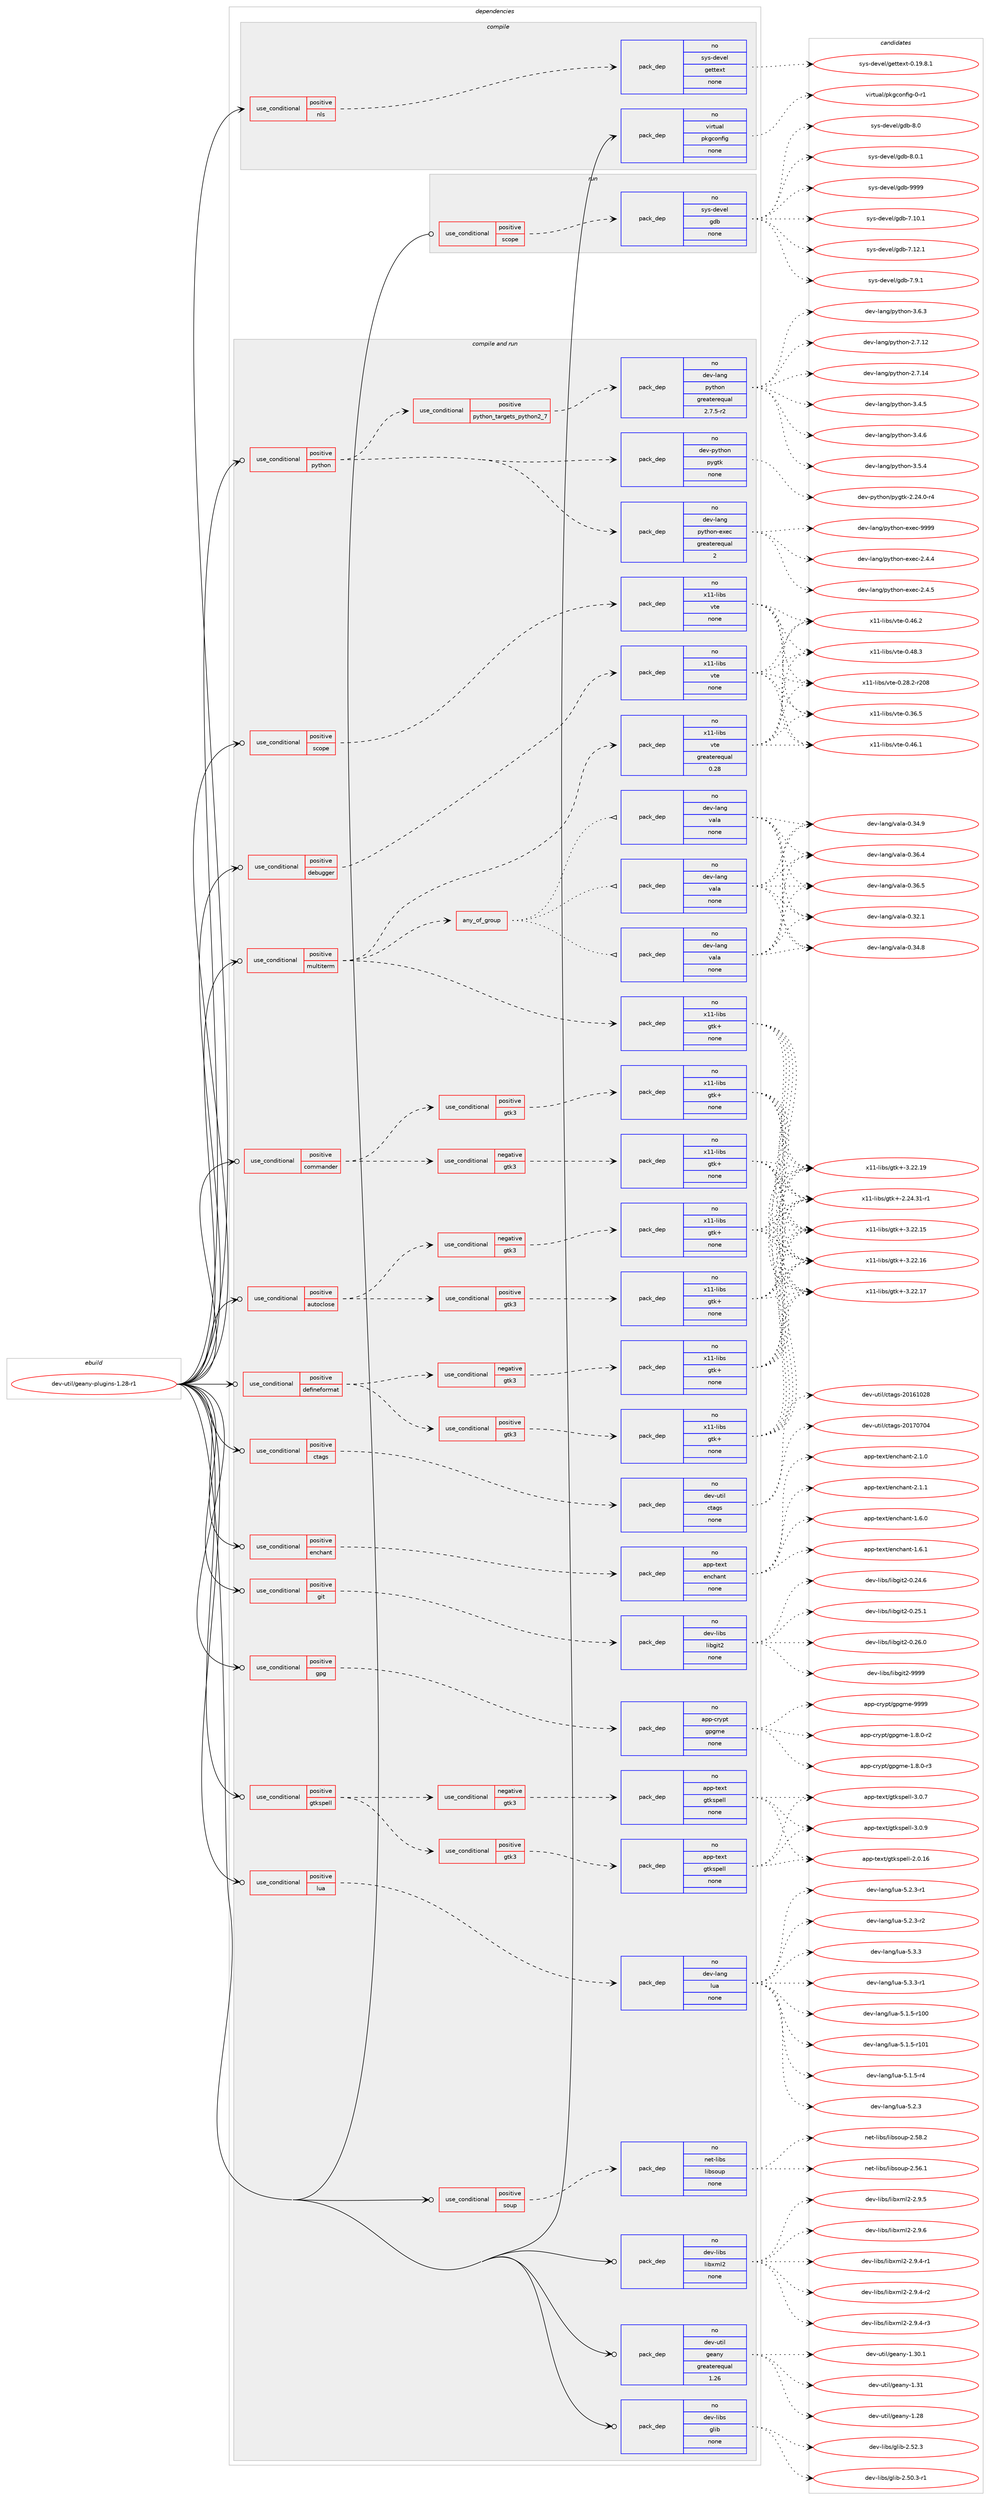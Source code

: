 digraph prolog {

# *************
# Graph options
# *************

newrank=true;
concentrate=true;
compound=true;
graph [rankdir=LR,fontname=Helvetica,fontsize=10,ranksep=1.5];#, ranksep=2.5, nodesep=0.2];
edge  [arrowhead=vee];
node  [fontname=Helvetica,fontsize=10];

# **********
# The ebuild
# **********

subgraph cluster_leftcol {
color=gray;
rank=same;
label=<<i>ebuild</i>>;
id [label="dev-util/geany-plugins-1.28-r1", color=red, width=4, href="../dev-util/geany-plugins-1.28-r1.svg"];
}

# ****************
# The dependencies
# ****************

subgraph cluster_midcol {
color=gray;
label=<<i>dependencies</i>>;
subgraph cluster_compile {
fillcolor="#eeeeee";
style=filled;
label=<<i>compile</i>>;
subgraph cond78151 {
dependency285585 [label=<<TABLE BORDER="0" CELLBORDER="1" CELLSPACING="0" CELLPADDING="4"><TR><TD ROWSPAN="3" CELLPADDING="10">use_conditional</TD></TR><TR><TD>positive</TD></TR><TR><TD>nls</TD></TR></TABLE>>, shape=none, color=red];
subgraph pack203204 {
dependency285586 [label=<<TABLE BORDER="0" CELLBORDER="1" CELLSPACING="0" CELLPADDING="4" WIDTH="220"><TR><TD ROWSPAN="6" CELLPADDING="30">pack_dep</TD></TR><TR><TD WIDTH="110">no</TD></TR><TR><TD>sys-devel</TD></TR><TR><TD>gettext</TD></TR><TR><TD>none</TD></TR><TR><TD></TD></TR></TABLE>>, shape=none, color=blue];
}
dependency285585:e -> dependency285586:w [weight=20,style="dashed",arrowhead="vee"];
}
id:e -> dependency285585:w [weight=20,style="solid",arrowhead="vee"];
subgraph pack203205 {
dependency285587 [label=<<TABLE BORDER="0" CELLBORDER="1" CELLSPACING="0" CELLPADDING="4" WIDTH="220"><TR><TD ROWSPAN="6" CELLPADDING="30">pack_dep</TD></TR><TR><TD WIDTH="110">no</TD></TR><TR><TD>virtual</TD></TR><TR><TD>pkgconfig</TD></TR><TR><TD>none</TD></TR><TR><TD></TD></TR></TABLE>>, shape=none, color=blue];
}
id:e -> dependency285587:w [weight=20,style="solid",arrowhead="vee"];
}
subgraph cluster_compileandrun {
fillcolor="#eeeeee";
style=filled;
label=<<i>compile and run</i>>;
subgraph cond78152 {
dependency285588 [label=<<TABLE BORDER="0" CELLBORDER="1" CELLSPACING="0" CELLPADDING="4"><TR><TD ROWSPAN="3" CELLPADDING="10">use_conditional</TD></TR><TR><TD>positive</TD></TR><TR><TD>autoclose</TD></TR></TABLE>>, shape=none, color=red];
subgraph cond78153 {
dependency285589 [label=<<TABLE BORDER="0" CELLBORDER="1" CELLSPACING="0" CELLPADDING="4"><TR><TD ROWSPAN="3" CELLPADDING="10">use_conditional</TD></TR><TR><TD>positive</TD></TR><TR><TD>gtk3</TD></TR></TABLE>>, shape=none, color=red];
subgraph pack203206 {
dependency285590 [label=<<TABLE BORDER="0" CELLBORDER="1" CELLSPACING="0" CELLPADDING="4" WIDTH="220"><TR><TD ROWSPAN="6" CELLPADDING="30">pack_dep</TD></TR><TR><TD WIDTH="110">no</TD></TR><TR><TD>x11-libs</TD></TR><TR><TD>gtk+</TD></TR><TR><TD>none</TD></TR><TR><TD></TD></TR></TABLE>>, shape=none, color=blue];
}
dependency285589:e -> dependency285590:w [weight=20,style="dashed",arrowhead="vee"];
}
dependency285588:e -> dependency285589:w [weight=20,style="dashed",arrowhead="vee"];
subgraph cond78154 {
dependency285591 [label=<<TABLE BORDER="0" CELLBORDER="1" CELLSPACING="0" CELLPADDING="4"><TR><TD ROWSPAN="3" CELLPADDING="10">use_conditional</TD></TR><TR><TD>negative</TD></TR><TR><TD>gtk3</TD></TR></TABLE>>, shape=none, color=red];
subgraph pack203207 {
dependency285592 [label=<<TABLE BORDER="0" CELLBORDER="1" CELLSPACING="0" CELLPADDING="4" WIDTH="220"><TR><TD ROWSPAN="6" CELLPADDING="30">pack_dep</TD></TR><TR><TD WIDTH="110">no</TD></TR><TR><TD>x11-libs</TD></TR><TR><TD>gtk+</TD></TR><TR><TD>none</TD></TR><TR><TD></TD></TR></TABLE>>, shape=none, color=blue];
}
dependency285591:e -> dependency285592:w [weight=20,style="dashed",arrowhead="vee"];
}
dependency285588:e -> dependency285591:w [weight=20,style="dashed",arrowhead="vee"];
}
id:e -> dependency285588:w [weight=20,style="solid",arrowhead="odotvee"];
subgraph cond78155 {
dependency285593 [label=<<TABLE BORDER="0" CELLBORDER="1" CELLSPACING="0" CELLPADDING="4"><TR><TD ROWSPAN="3" CELLPADDING="10">use_conditional</TD></TR><TR><TD>positive</TD></TR><TR><TD>commander</TD></TR></TABLE>>, shape=none, color=red];
subgraph cond78156 {
dependency285594 [label=<<TABLE BORDER="0" CELLBORDER="1" CELLSPACING="0" CELLPADDING="4"><TR><TD ROWSPAN="3" CELLPADDING="10">use_conditional</TD></TR><TR><TD>positive</TD></TR><TR><TD>gtk3</TD></TR></TABLE>>, shape=none, color=red];
subgraph pack203208 {
dependency285595 [label=<<TABLE BORDER="0" CELLBORDER="1" CELLSPACING="0" CELLPADDING="4" WIDTH="220"><TR><TD ROWSPAN="6" CELLPADDING="30">pack_dep</TD></TR><TR><TD WIDTH="110">no</TD></TR><TR><TD>x11-libs</TD></TR><TR><TD>gtk+</TD></TR><TR><TD>none</TD></TR><TR><TD></TD></TR></TABLE>>, shape=none, color=blue];
}
dependency285594:e -> dependency285595:w [weight=20,style="dashed",arrowhead="vee"];
}
dependency285593:e -> dependency285594:w [weight=20,style="dashed",arrowhead="vee"];
subgraph cond78157 {
dependency285596 [label=<<TABLE BORDER="0" CELLBORDER="1" CELLSPACING="0" CELLPADDING="4"><TR><TD ROWSPAN="3" CELLPADDING="10">use_conditional</TD></TR><TR><TD>negative</TD></TR><TR><TD>gtk3</TD></TR></TABLE>>, shape=none, color=red];
subgraph pack203209 {
dependency285597 [label=<<TABLE BORDER="0" CELLBORDER="1" CELLSPACING="0" CELLPADDING="4" WIDTH="220"><TR><TD ROWSPAN="6" CELLPADDING="30">pack_dep</TD></TR><TR><TD WIDTH="110">no</TD></TR><TR><TD>x11-libs</TD></TR><TR><TD>gtk+</TD></TR><TR><TD>none</TD></TR><TR><TD></TD></TR></TABLE>>, shape=none, color=blue];
}
dependency285596:e -> dependency285597:w [weight=20,style="dashed",arrowhead="vee"];
}
dependency285593:e -> dependency285596:w [weight=20,style="dashed",arrowhead="vee"];
}
id:e -> dependency285593:w [weight=20,style="solid",arrowhead="odotvee"];
subgraph cond78158 {
dependency285598 [label=<<TABLE BORDER="0" CELLBORDER="1" CELLSPACING="0" CELLPADDING="4"><TR><TD ROWSPAN="3" CELLPADDING="10">use_conditional</TD></TR><TR><TD>positive</TD></TR><TR><TD>ctags</TD></TR></TABLE>>, shape=none, color=red];
subgraph pack203210 {
dependency285599 [label=<<TABLE BORDER="0" CELLBORDER="1" CELLSPACING="0" CELLPADDING="4" WIDTH="220"><TR><TD ROWSPAN="6" CELLPADDING="30">pack_dep</TD></TR><TR><TD WIDTH="110">no</TD></TR><TR><TD>dev-util</TD></TR><TR><TD>ctags</TD></TR><TR><TD>none</TD></TR><TR><TD></TD></TR></TABLE>>, shape=none, color=blue];
}
dependency285598:e -> dependency285599:w [weight=20,style="dashed",arrowhead="vee"];
}
id:e -> dependency285598:w [weight=20,style="solid",arrowhead="odotvee"];
subgraph cond78159 {
dependency285600 [label=<<TABLE BORDER="0" CELLBORDER="1" CELLSPACING="0" CELLPADDING="4"><TR><TD ROWSPAN="3" CELLPADDING="10">use_conditional</TD></TR><TR><TD>positive</TD></TR><TR><TD>debugger</TD></TR></TABLE>>, shape=none, color=red];
subgraph pack203211 {
dependency285601 [label=<<TABLE BORDER="0" CELLBORDER="1" CELLSPACING="0" CELLPADDING="4" WIDTH="220"><TR><TD ROWSPAN="6" CELLPADDING="30">pack_dep</TD></TR><TR><TD WIDTH="110">no</TD></TR><TR><TD>x11-libs</TD></TR><TR><TD>vte</TD></TR><TR><TD>none</TD></TR><TR><TD></TD></TR></TABLE>>, shape=none, color=blue];
}
dependency285600:e -> dependency285601:w [weight=20,style="dashed",arrowhead="vee"];
}
id:e -> dependency285600:w [weight=20,style="solid",arrowhead="odotvee"];
subgraph cond78160 {
dependency285602 [label=<<TABLE BORDER="0" CELLBORDER="1" CELLSPACING="0" CELLPADDING="4"><TR><TD ROWSPAN="3" CELLPADDING="10">use_conditional</TD></TR><TR><TD>positive</TD></TR><TR><TD>defineformat</TD></TR></TABLE>>, shape=none, color=red];
subgraph cond78161 {
dependency285603 [label=<<TABLE BORDER="0" CELLBORDER="1" CELLSPACING="0" CELLPADDING="4"><TR><TD ROWSPAN="3" CELLPADDING="10">use_conditional</TD></TR><TR><TD>positive</TD></TR><TR><TD>gtk3</TD></TR></TABLE>>, shape=none, color=red];
subgraph pack203212 {
dependency285604 [label=<<TABLE BORDER="0" CELLBORDER="1" CELLSPACING="0" CELLPADDING="4" WIDTH="220"><TR><TD ROWSPAN="6" CELLPADDING="30">pack_dep</TD></TR><TR><TD WIDTH="110">no</TD></TR><TR><TD>x11-libs</TD></TR><TR><TD>gtk+</TD></TR><TR><TD>none</TD></TR><TR><TD></TD></TR></TABLE>>, shape=none, color=blue];
}
dependency285603:e -> dependency285604:w [weight=20,style="dashed",arrowhead="vee"];
}
dependency285602:e -> dependency285603:w [weight=20,style="dashed",arrowhead="vee"];
subgraph cond78162 {
dependency285605 [label=<<TABLE BORDER="0" CELLBORDER="1" CELLSPACING="0" CELLPADDING="4"><TR><TD ROWSPAN="3" CELLPADDING="10">use_conditional</TD></TR><TR><TD>negative</TD></TR><TR><TD>gtk3</TD></TR></TABLE>>, shape=none, color=red];
subgraph pack203213 {
dependency285606 [label=<<TABLE BORDER="0" CELLBORDER="1" CELLSPACING="0" CELLPADDING="4" WIDTH="220"><TR><TD ROWSPAN="6" CELLPADDING="30">pack_dep</TD></TR><TR><TD WIDTH="110">no</TD></TR><TR><TD>x11-libs</TD></TR><TR><TD>gtk+</TD></TR><TR><TD>none</TD></TR><TR><TD></TD></TR></TABLE>>, shape=none, color=blue];
}
dependency285605:e -> dependency285606:w [weight=20,style="dashed",arrowhead="vee"];
}
dependency285602:e -> dependency285605:w [weight=20,style="dashed",arrowhead="vee"];
}
id:e -> dependency285602:w [weight=20,style="solid",arrowhead="odotvee"];
subgraph cond78163 {
dependency285607 [label=<<TABLE BORDER="0" CELLBORDER="1" CELLSPACING="0" CELLPADDING="4"><TR><TD ROWSPAN="3" CELLPADDING="10">use_conditional</TD></TR><TR><TD>positive</TD></TR><TR><TD>enchant</TD></TR></TABLE>>, shape=none, color=red];
subgraph pack203214 {
dependency285608 [label=<<TABLE BORDER="0" CELLBORDER="1" CELLSPACING="0" CELLPADDING="4" WIDTH="220"><TR><TD ROWSPAN="6" CELLPADDING="30">pack_dep</TD></TR><TR><TD WIDTH="110">no</TD></TR><TR><TD>app-text</TD></TR><TR><TD>enchant</TD></TR><TR><TD>none</TD></TR><TR><TD></TD></TR></TABLE>>, shape=none, color=blue];
}
dependency285607:e -> dependency285608:w [weight=20,style="dashed",arrowhead="vee"];
}
id:e -> dependency285607:w [weight=20,style="solid",arrowhead="odotvee"];
subgraph cond78164 {
dependency285609 [label=<<TABLE BORDER="0" CELLBORDER="1" CELLSPACING="0" CELLPADDING="4"><TR><TD ROWSPAN="3" CELLPADDING="10">use_conditional</TD></TR><TR><TD>positive</TD></TR><TR><TD>git</TD></TR></TABLE>>, shape=none, color=red];
subgraph pack203215 {
dependency285610 [label=<<TABLE BORDER="0" CELLBORDER="1" CELLSPACING="0" CELLPADDING="4" WIDTH="220"><TR><TD ROWSPAN="6" CELLPADDING="30">pack_dep</TD></TR><TR><TD WIDTH="110">no</TD></TR><TR><TD>dev-libs</TD></TR><TR><TD>libgit2</TD></TR><TR><TD>none</TD></TR><TR><TD></TD></TR></TABLE>>, shape=none, color=blue];
}
dependency285609:e -> dependency285610:w [weight=20,style="dashed",arrowhead="vee"];
}
id:e -> dependency285609:w [weight=20,style="solid",arrowhead="odotvee"];
subgraph cond78165 {
dependency285611 [label=<<TABLE BORDER="0" CELLBORDER="1" CELLSPACING="0" CELLPADDING="4"><TR><TD ROWSPAN="3" CELLPADDING="10">use_conditional</TD></TR><TR><TD>positive</TD></TR><TR><TD>gpg</TD></TR></TABLE>>, shape=none, color=red];
subgraph pack203216 {
dependency285612 [label=<<TABLE BORDER="0" CELLBORDER="1" CELLSPACING="0" CELLPADDING="4" WIDTH="220"><TR><TD ROWSPAN="6" CELLPADDING="30">pack_dep</TD></TR><TR><TD WIDTH="110">no</TD></TR><TR><TD>app-crypt</TD></TR><TR><TD>gpgme</TD></TR><TR><TD>none</TD></TR><TR><TD></TD></TR></TABLE>>, shape=none, color=blue];
}
dependency285611:e -> dependency285612:w [weight=20,style="dashed",arrowhead="vee"];
}
id:e -> dependency285611:w [weight=20,style="solid",arrowhead="odotvee"];
subgraph cond78166 {
dependency285613 [label=<<TABLE BORDER="0" CELLBORDER="1" CELLSPACING="0" CELLPADDING="4"><TR><TD ROWSPAN="3" CELLPADDING="10">use_conditional</TD></TR><TR><TD>positive</TD></TR><TR><TD>gtkspell</TD></TR></TABLE>>, shape=none, color=red];
subgraph cond78167 {
dependency285614 [label=<<TABLE BORDER="0" CELLBORDER="1" CELLSPACING="0" CELLPADDING="4"><TR><TD ROWSPAN="3" CELLPADDING="10">use_conditional</TD></TR><TR><TD>positive</TD></TR><TR><TD>gtk3</TD></TR></TABLE>>, shape=none, color=red];
subgraph pack203217 {
dependency285615 [label=<<TABLE BORDER="0" CELLBORDER="1" CELLSPACING="0" CELLPADDING="4" WIDTH="220"><TR><TD ROWSPAN="6" CELLPADDING="30">pack_dep</TD></TR><TR><TD WIDTH="110">no</TD></TR><TR><TD>app-text</TD></TR><TR><TD>gtkspell</TD></TR><TR><TD>none</TD></TR><TR><TD></TD></TR></TABLE>>, shape=none, color=blue];
}
dependency285614:e -> dependency285615:w [weight=20,style="dashed",arrowhead="vee"];
}
dependency285613:e -> dependency285614:w [weight=20,style="dashed",arrowhead="vee"];
subgraph cond78168 {
dependency285616 [label=<<TABLE BORDER="0" CELLBORDER="1" CELLSPACING="0" CELLPADDING="4"><TR><TD ROWSPAN="3" CELLPADDING="10">use_conditional</TD></TR><TR><TD>negative</TD></TR><TR><TD>gtk3</TD></TR></TABLE>>, shape=none, color=red];
subgraph pack203218 {
dependency285617 [label=<<TABLE BORDER="0" CELLBORDER="1" CELLSPACING="0" CELLPADDING="4" WIDTH="220"><TR><TD ROWSPAN="6" CELLPADDING="30">pack_dep</TD></TR><TR><TD WIDTH="110">no</TD></TR><TR><TD>app-text</TD></TR><TR><TD>gtkspell</TD></TR><TR><TD>none</TD></TR><TR><TD></TD></TR></TABLE>>, shape=none, color=blue];
}
dependency285616:e -> dependency285617:w [weight=20,style="dashed",arrowhead="vee"];
}
dependency285613:e -> dependency285616:w [weight=20,style="dashed",arrowhead="vee"];
}
id:e -> dependency285613:w [weight=20,style="solid",arrowhead="odotvee"];
subgraph cond78169 {
dependency285618 [label=<<TABLE BORDER="0" CELLBORDER="1" CELLSPACING="0" CELLPADDING="4"><TR><TD ROWSPAN="3" CELLPADDING="10">use_conditional</TD></TR><TR><TD>positive</TD></TR><TR><TD>lua</TD></TR></TABLE>>, shape=none, color=red];
subgraph pack203219 {
dependency285619 [label=<<TABLE BORDER="0" CELLBORDER="1" CELLSPACING="0" CELLPADDING="4" WIDTH="220"><TR><TD ROWSPAN="6" CELLPADDING="30">pack_dep</TD></TR><TR><TD WIDTH="110">no</TD></TR><TR><TD>dev-lang</TD></TR><TR><TD>lua</TD></TR><TR><TD>none</TD></TR><TR><TD></TD></TR></TABLE>>, shape=none, color=blue];
}
dependency285618:e -> dependency285619:w [weight=20,style="dashed",arrowhead="vee"];
}
id:e -> dependency285618:w [weight=20,style="solid",arrowhead="odotvee"];
subgraph cond78170 {
dependency285620 [label=<<TABLE BORDER="0" CELLBORDER="1" CELLSPACING="0" CELLPADDING="4"><TR><TD ROWSPAN="3" CELLPADDING="10">use_conditional</TD></TR><TR><TD>positive</TD></TR><TR><TD>multiterm</TD></TR></TABLE>>, shape=none, color=red];
subgraph any4178 {
dependency285621 [label=<<TABLE BORDER="0" CELLBORDER="1" CELLSPACING="0" CELLPADDING="4"><TR><TD CELLPADDING="10">any_of_group</TD></TR></TABLE>>, shape=none, color=red];subgraph pack203220 {
dependency285622 [label=<<TABLE BORDER="0" CELLBORDER="1" CELLSPACING="0" CELLPADDING="4" WIDTH="220"><TR><TD ROWSPAN="6" CELLPADDING="30">pack_dep</TD></TR><TR><TD WIDTH="110">no</TD></TR><TR><TD>dev-lang</TD></TR><TR><TD>vala</TD></TR><TR><TD>none</TD></TR><TR><TD></TD></TR></TABLE>>, shape=none, color=blue];
}
dependency285621:e -> dependency285622:w [weight=20,style="dotted",arrowhead="oinv"];
subgraph pack203221 {
dependency285623 [label=<<TABLE BORDER="0" CELLBORDER="1" CELLSPACING="0" CELLPADDING="4" WIDTH="220"><TR><TD ROWSPAN="6" CELLPADDING="30">pack_dep</TD></TR><TR><TD WIDTH="110">no</TD></TR><TR><TD>dev-lang</TD></TR><TR><TD>vala</TD></TR><TR><TD>none</TD></TR><TR><TD></TD></TR></TABLE>>, shape=none, color=blue];
}
dependency285621:e -> dependency285623:w [weight=20,style="dotted",arrowhead="oinv"];
subgraph pack203222 {
dependency285624 [label=<<TABLE BORDER="0" CELLBORDER="1" CELLSPACING="0" CELLPADDING="4" WIDTH="220"><TR><TD ROWSPAN="6" CELLPADDING="30">pack_dep</TD></TR><TR><TD WIDTH="110">no</TD></TR><TR><TD>dev-lang</TD></TR><TR><TD>vala</TD></TR><TR><TD>none</TD></TR><TR><TD></TD></TR></TABLE>>, shape=none, color=blue];
}
dependency285621:e -> dependency285624:w [weight=20,style="dotted",arrowhead="oinv"];
}
dependency285620:e -> dependency285621:w [weight=20,style="dashed",arrowhead="vee"];
subgraph pack203223 {
dependency285625 [label=<<TABLE BORDER="0" CELLBORDER="1" CELLSPACING="0" CELLPADDING="4" WIDTH="220"><TR><TD ROWSPAN="6" CELLPADDING="30">pack_dep</TD></TR><TR><TD WIDTH="110">no</TD></TR><TR><TD>x11-libs</TD></TR><TR><TD>gtk+</TD></TR><TR><TD>none</TD></TR><TR><TD></TD></TR></TABLE>>, shape=none, color=blue];
}
dependency285620:e -> dependency285625:w [weight=20,style="dashed",arrowhead="vee"];
subgraph pack203224 {
dependency285626 [label=<<TABLE BORDER="0" CELLBORDER="1" CELLSPACING="0" CELLPADDING="4" WIDTH="220"><TR><TD ROWSPAN="6" CELLPADDING="30">pack_dep</TD></TR><TR><TD WIDTH="110">no</TD></TR><TR><TD>x11-libs</TD></TR><TR><TD>vte</TD></TR><TR><TD>greaterequal</TD></TR><TR><TD>0.28</TD></TR></TABLE>>, shape=none, color=blue];
}
dependency285620:e -> dependency285626:w [weight=20,style="dashed",arrowhead="vee"];
}
id:e -> dependency285620:w [weight=20,style="solid",arrowhead="odotvee"];
subgraph cond78171 {
dependency285627 [label=<<TABLE BORDER="0" CELLBORDER="1" CELLSPACING="0" CELLPADDING="4"><TR><TD ROWSPAN="3" CELLPADDING="10">use_conditional</TD></TR><TR><TD>positive</TD></TR><TR><TD>python</TD></TR></TABLE>>, shape=none, color=red];
subgraph pack203225 {
dependency285628 [label=<<TABLE BORDER="0" CELLBORDER="1" CELLSPACING="0" CELLPADDING="4" WIDTH="220"><TR><TD ROWSPAN="6" CELLPADDING="30">pack_dep</TD></TR><TR><TD WIDTH="110">no</TD></TR><TR><TD>dev-python</TD></TR><TR><TD>pygtk</TD></TR><TR><TD>none</TD></TR><TR><TD></TD></TR></TABLE>>, shape=none, color=blue];
}
dependency285627:e -> dependency285628:w [weight=20,style="dashed",arrowhead="vee"];
subgraph cond78172 {
dependency285629 [label=<<TABLE BORDER="0" CELLBORDER="1" CELLSPACING="0" CELLPADDING="4"><TR><TD ROWSPAN="3" CELLPADDING="10">use_conditional</TD></TR><TR><TD>positive</TD></TR><TR><TD>python_targets_python2_7</TD></TR></TABLE>>, shape=none, color=red];
subgraph pack203226 {
dependency285630 [label=<<TABLE BORDER="0" CELLBORDER="1" CELLSPACING="0" CELLPADDING="4" WIDTH="220"><TR><TD ROWSPAN="6" CELLPADDING="30">pack_dep</TD></TR><TR><TD WIDTH="110">no</TD></TR><TR><TD>dev-lang</TD></TR><TR><TD>python</TD></TR><TR><TD>greaterequal</TD></TR><TR><TD>2.7.5-r2</TD></TR></TABLE>>, shape=none, color=blue];
}
dependency285629:e -> dependency285630:w [weight=20,style="dashed",arrowhead="vee"];
}
dependency285627:e -> dependency285629:w [weight=20,style="dashed",arrowhead="vee"];
subgraph pack203227 {
dependency285631 [label=<<TABLE BORDER="0" CELLBORDER="1" CELLSPACING="0" CELLPADDING="4" WIDTH="220"><TR><TD ROWSPAN="6" CELLPADDING="30">pack_dep</TD></TR><TR><TD WIDTH="110">no</TD></TR><TR><TD>dev-lang</TD></TR><TR><TD>python-exec</TD></TR><TR><TD>greaterequal</TD></TR><TR><TD>2</TD></TR></TABLE>>, shape=none, color=blue];
}
dependency285627:e -> dependency285631:w [weight=20,style="dashed",arrowhead="vee"];
}
id:e -> dependency285627:w [weight=20,style="solid",arrowhead="odotvee"];
subgraph cond78173 {
dependency285632 [label=<<TABLE BORDER="0" CELLBORDER="1" CELLSPACING="0" CELLPADDING="4"><TR><TD ROWSPAN="3" CELLPADDING="10">use_conditional</TD></TR><TR><TD>positive</TD></TR><TR><TD>scope</TD></TR></TABLE>>, shape=none, color=red];
subgraph pack203228 {
dependency285633 [label=<<TABLE BORDER="0" CELLBORDER="1" CELLSPACING="0" CELLPADDING="4" WIDTH="220"><TR><TD ROWSPAN="6" CELLPADDING="30">pack_dep</TD></TR><TR><TD WIDTH="110">no</TD></TR><TR><TD>x11-libs</TD></TR><TR><TD>vte</TD></TR><TR><TD>none</TD></TR><TR><TD></TD></TR></TABLE>>, shape=none, color=blue];
}
dependency285632:e -> dependency285633:w [weight=20,style="dashed",arrowhead="vee"];
}
id:e -> dependency285632:w [weight=20,style="solid",arrowhead="odotvee"];
subgraph cond78174 {
dependency285634 [label=<<TABLE BORDER="0" CELLBORDER="1" CELLSPACING="0" CELLPADDING="4"><TR><TD ROWSPAN="3" CELLPADDING="10">use_conditional</TD></TR><TR><TD>positive</TD></TR><TR><TD>soup</TD></TR></TABLE>>, shape=none, color=red];
subgraph pack203229 {
dependency285635 [label=<<TABLE BORDER="0" CELLBORDER="1" CELLSPACING="0" CELLPADDING="4" WIDTH="220"><TR><TD ROWSPAN="6" CELLPADDING="30">pack_dep</TD></TR><TR><TD WIDTH="110">no</TD></TR><TR><TD>net-libs</TD></TR><TR><TD>libsoup</TD></TR><TR><TD>none</TD></TR><TR><TD></TD></TR></TABLE>>, shape=none, color=blue];
}
dependency285634:e -> dependency285635:w [weight=20,style="dashed",arrowhead="vee"];
}
id:e -> dependency285634:w [weight=20,style="solid",arrowhead="odotvee"];
subgraph pack203230 {
dependency285636 [label=<<TABLE BORDER="0" CELLBORDER="1" CELLSPACING="0" CELLPADDING="4" WIDTH="220"><TR><TD ROWSPAN="6" CELLPADDING="30">pack_dep</TD></TR><TR><TD WIDTH="110">no</TD></TR><TR><TD>dev-libs</TD></TR><TR><TD>glib</TD></TR><TR><TD>none</TD></TR><TR><TD></TD></TR></TABLE>>, shape=none, color=blue];
}
id:e -> dependency285636:w [weight=20,style="solid",arrowhead="odotvee"];
subgraph pack203231 {
dependency285637 [label=<<TABLE BORDER="0" CELLBORDER="1" CELLSPACING="0" CELLPADDING="4" WIDTH="220"><TR><TD ROWSPAN="6" CELLPADDING="30">pack_dep</TD></TR><TR><TD WIDTH="110">no</TD></TR><TR><TD>dev-libs</TD></TR><TR><TD>libxml2</TD></TR><TR><TD>none</TD></TR><TR><TD></TD></TR></TABLE>>, shape=none, color=blue];
}
id:e -> dependency285637:w [weight=20,style="solid",arrowhead="odotvee"];
subgraph pack203232 {
dependency285638 [label=<<TABLE BORDER="0" CELLBORDER="1" CELLSPACING="0" CELLPADDING="4" WIDTH="220"><TR><TD ROWSPAN="6" CELLPADDING="30">pack_dep</TD></TR><TR><TD WIDTH="110">no</TD></TR><TR><TD>dev-util</TD></TR><TR><TD>geany</TD></TR><TR><TD>greaterequal</TD></TR><TR><TD>1.26</TD></TR></TABLE>>, shape=none, color=blue];
}
id:e -> dependency285638:w [weight=20,style="solid",arrowhead="odotvee"];
}
subgraph cluster_run {
fillcolor="#eeeeee";
style=filled;
label=<<i>run</i>>;
subgraph cond78175 {
dependency285639 [label=<<TABLE BORDER="0" CELLBORDER="1" CELLSPACING="0" CELLPADDING="4"><TR><TD ROWSPAN="3" CELLPADDING="10">use_conditional</TD></TR><TR><TD>positive</TD></TR><TR><TD>scope</TD></TR></TABLE>>, shape=none, color=red];
subgraph pack203233 {
dependency285640 [label=<<TABLE BORDER="0" CELLBORDER="1" CELLSPACING="0" CELLPADDING="4" WIDTH="220"><TR><TD ROWSPAN="6" CELLPADDING="30">pack_dep</TD></TR><TR><TD WIDTH="110">no</TD></TR><TR><TD>sys-devel</TD></TR><TR><TD>gdb</TD></TR><TR><TD>none</TD></TR><TR><TD></TD></TR></TABLE>>, shape=none, color=blue];
}
dependency285639:e -> dependency285640:w [weight=20,style="dashed",arrowhead="vee"];
}
id:e -> dependency285639:w [weight=20,style="solid",arrowhead="odot"];
}
}

# **************
# The candidates
# **************

subgraph cluster_choices {
rank=same;
color=gray;
label=<<i>candidates</i>>;

subgraph choice203204 {
color=black;
nodesep=1;
choice1151211154510010111810110847103101116116101120116454846495746564649 [label="sys-devel/gettext-0.19.8.1", color=red, width=4,href="../sys-devel/gettext-0.19.8.1.svg"];
dependency285586:e -> choice1151211154510010111810110847103101116116101120116454846495746564649:w [style=dotted,weight="100"];
}
subgraph choice203205 {
color=black;
nodesep=1;
choice11810511411611797108471121071039911111010210510345484511449 [label="virtual/pkgconfig-0-r1", color=red, width=4,href="../virtual/pkgconfig-0-r1.svg"];
dependency285587:e -> choice11810511411611797108471121071039911111010210510345484511449:w [style=dotted,weight="100"];
}
subgraph choice203206 {
color=black;
nodesep=1;
choice12049494510810598115471031161074345504650524651494511449 [label="x11-libs/gtk+-2.24.31-r1", color=red, width=4,href="../x11-libs/gtk+-2.24.31-r1.svg"];
choice1204949451081059811547103116107434551465050464953 [label="x11-libs/gtk+-3.22.15", color=red, width=4,href="../x11-libs/gtk+-3.22.15.svg"];
choice1204949451081059811547103116107434551465050464954 [label="x11-libs/gtk+-3.22.16", color=red, width=4,href="../x11-libs/gtk+-3.22.16.svg"];
choice1204949451081059811547103116107434551465050464955 [label="x11-libs/gtk+-3.22.17", color=red, width=4,href="../x11-libs/gtk+-3.22.17.svg"];
choice1204949451081059811547103116107434551465050464957 [label="x11-libs/gtk+-3.22.19", color=red, width=4,href="../x11-libs/gtk+-3.22.19.svg"];
dependency285590:e -> choice12049494510810598115471031161074345504650524651494511449:w [style=dotted,weight="100"];
dependency285590:e -> choice1204949451081059811547103116107434551465050464953:w [style=dotted,weight="100"];
dependency285590:e -> choice1204949451081059811547103116107434551465050464954:w [style=dotted,weight="100"];
dependency285590:e -> choice1204949451081059811547103116107434551465050464955:w [style=dotted,weight="100"];
dependency285590:e -> choice1204949451081059811547103116107434551465050464957:w [style=dotted,weight="100"];
}
subgraph choice203207 {
color=black;
nodesep=1;
choice12049494510810598115471031161074345504650524651494511449 [label="x11-libs/gtk+-2.24.31-r1", color=red, width=4,href="../x11-libs/gtk+-2.24.31-r1.svg"];
choice1204949451081059811547103116107434551465050464953 [label="x11-libs/gtk+-3.22.15", color=red, width=4,href="../x11-libs/gtk+-3.22.15.svg"];
choice1204949451081059811547103116107434551465050464954 [label="x11-libs/gtk+-3.22.16", color=red, width=4,href="../x11-libs/gtk+-3.22.16.svg"];
choice1204949451081059811547103116107434551465050464955 [label="x11-libs/gtk+-3.22.17", color=red, width=4,href="../x11-libs/gtk+-3.22.17.svg"];
choice1204949451081059811547103116107434551465050464957 [label="x11-libs/gtk+-3.22.19", color=red, width=4,href="../x11-libs/gtk+-3.22.19.svg"];
dependency285592:e -> choice12049494510810598115471031161074345504650524651494511449:w [style=dotted,weight="100"];
dependency285592:e -> choice1204949451081059811547103116107434551465050464953:w [style=dotted,weight="100"];
dependency285592:e -> choice1204949451081059811547103116107434551465050464954:w [style=dotted,weight="100"];
dependency285592:e -> choice1204949451081059811547103116107434551465050464955:w [style=dotted,weight="100"];
dependency285592:e -> choice1204949451081059811547103116107434551465050464957:w [style=dotted,weight="100"];
}
subgraph choice203208 {
color=black;
nodesep=1;
choice12049494510810598115471031161074345504650524651494511449 [label="x11-libs/gtk+-2.24.31-r1", color=red, width=4,href="../x11-libs/gtk+-2.24.31-r1.svg"];
choice1204949451081059811547103116107434551465050464953 [label="x11-libs/gtk+-3.22.15", color=red, width=4,href="../x11-libs/gtk+-3.22.15.svg"];
choice1204949451081059811547103116107434551465050464954 [label="x11-libs/gtk+-3.22.16", color=red, width=4,href="../x11-libs/gtk+-3.22.16.svg"];
choice1204949451081059811547103116107434551465050464955 [label="x11-libs/gtk+-3.22.17", color=red, width=4,href="../x11-libs/gtk+-3.22.17.svg"];
choice1204949451081059811547103116107434551465050464957 [label="x11-libs/gtk+-3.22.19", color=red, width=4,href="../x11-libs/gtk+-3.22.19.svg"];
dependency285595:e -> choice12049494510810598115471031161074345504650524651494511449:w [style=dotted,weight="100"];
dependency285595:e -> choice1204949451081059811547103116107434551465050464953:w [style=dotted,weight="100"];
dependency285595:e -> choice1204949451081059811547103116107434551465050464954:w [style=dotted,weight="100"];
dependency285595:e -> choice1204949451081059811547103116107434551465050464955:w [style=dotted,weight="100"];
dependency285595:e -> choice1204949451081059811547103116107434551465050464957:w [style=dotted,weight="100"];
}
subgraph choice203209 {
color=black;
nodesep=1;
choice12049494510810598115471031161074345504650524651494511449 [label="x11-libs/gtk+-2.24.31-r1", color=red, width=4,href="../x11-libs/gtk+-2.24.31-r1.svg"];
choice1204949451081059811547103116107434551465050464953 [label="x11-libs/gtk+-3.22.15", color=red, width=4,href="../x11-libs/gtk+-3.22.15.svg"];
choice1204949451081059811547103116107434551465050464954 [label="x11-libs/gtk+-3.22.16", color=red, width=4,href="../x11-libs/gtk+-3.22.16.svg"];
choice1204949451081059811547103116107434551465050464955 [label="x11-libs/gtk+-3.22.17", color=red, width=4,href="../x11-libs/gtk+-3.22.17.svg"];
choice1204949451081059811547103116107434551465050464957 [label="x11-libs/gtk+-3.22.19", color=red, width=4,href="../x11-libs/gtk+-3.22.19.svg"];
dependency285597:e -> choice12049494510810598115471031161074345504650524651494511449:w [style=dotted,weight="100"];
dependency285597:e -> choice1204949451081059811547103116107434551465050464953:w [style=dotted,weight="100"];
dependency285597:e -> choice1204949451081059811547103116107434551465050464954:w [style=dotted,weight="100"];
dependency285597:e -> choice1204949451081059811547103116107434551465050464955:w [style=dotted,weight="100"];
dependency285597:e -> choice1204949451081059811547103116107434551465050464957:w [style=dotted,weight="100"];
}
subgraph choice203210 {
color=black;
nodesep=1;
choice10010111845117116105108479911697103115455048495449485056 [label="dev-util/ctags-20161028", color=red, width=4,href="../dev-util/ctags-20161028.svg"];
choice10010111845117116105108479911697103115455048495548554852 [label="dev-util/ctags-20170704", color=red, width=4,href="../dev-util/ctags-20170704.svg"];
dependency285599:e -> choice10010111845117116105108479911697103115455048495449485056:w [style=dotted,weight="100"];
dependency285599:e -> choice10010111845117116105108479911697103115455048495548554852:w [style=dotted,weight="100"];
}
subgraph choice203211 {
color=black;
nodesep=1;
choice12049494510810598115471181161014548465056465045114504856 [label="x11-libs/vte-0.28.2-r208", color=red, width=4,href="../x11-libs/vte-0.28.2-r208.svg"];
choice120494945108105981154711811610145484651544653 [label="x11-libs/vte-0.36.5", color=red, width=4,href="../x11-libs/vte-0.36.5.svg"];
choice120494945108105981154711811610145484652544649 [label="x11-libs/vte-0.46.1", color=red, width=4,href="../x11-libs/vte-0.46.1.svg"];
choice120494945108105981154711811610145484652544650 [label="x11-libs/vte-0.46.2", color=red, width=4,href="../x11-libs/vte-0.46.2.svg"];
choice120494945108105981154711811610145484652564651 [label="x11-libs/vte-0.48.3", color=red, width=4,href="../x11-libs/vte-0.48.3.svg"];
dependency285601:e -> choice12049494510810598115471181161014548465056465045114504856:w [style=dotted,weight="100"];
dependency285601:e -> choice120494945108105981154711811610145484651544653:w [style=dotted,weight="100"];
dependency285601:e -> choice120494945108105981154711811610145484652544649:w [style=dotted,weight="100"];
dependency285601:e -> choice120494945108105981154711811610145484652544650:w [style=dotted,weight="100"];
dependency285601:e -> choice120494945108105981154711811610145484652564651:w [style=dotted,weight="100"];
}
subgraph choice203212 {
color=black;
nodesep=1;
choice12049494510810598115471031161074345504650524651494511449 [label="x11-libs/gtk+-2.24.31-r1", color=red, width=4,href="../x11-libs/gtk+-2.24.31-r1.svg"];
choice1204949451081059811547103116107434551465050464953 [label="x11-libs/gtk+-3.22.15", color=red, width=4,href="../x11-libs/gtk+-3.22.15.svg"];
choice1204949451081059811547103116107434551465050464954 [label="x11-libs/gtk+-3.22.16", color=red, width=4,href="../x11-libs/gtk+-3.22.16.svg"];
choice1204949451081059811547103116107434551465050464955 [label="x11-libs/gtk+-3.22.17", color=red, width=4,href="../x11-libs/gtk+-3.22.17.svg"];
choice1204949451081059811547103116107434551465050464957 [label="x11-libs/gtk+-3.22.19", color=red, width=4,href="../x11-libs/gtk+-3.22.19.svg"];
dependency285604:e -> choice12049494510810598115471031161074345504650524651494511449:w [style=dotted,weight="100"];
dependency285604:e -> choice1204949451081059811547103116107434551465050464953:w [style=dotted,weight="100"];
dependency285604:e -> choice1204949451081059811547103116107434551465050464954:w [style=dotted,weight="100"];
dependency285604:e -> choice1204949451081059811547103116107434551465050464955:w [style=dotted,weight="100"];
dependency285604:e -> choice1204949451081059811547103116107434551465050464957:w [style=dotted,weight="100"];
}
subgraph choice203213 {
color=black;
nodesep=1;
choice12049494510810598115471031161074345504650524651494511449 [label="x11-libs/gtk+-2.24.31-r1", color=red, width=4,href="../x11-libs/gtk+-2.24.31-r1.svg"];
choice1204949451081059811547103116107434551465050464953 [label="x11-libs/gtk+-3.22.15", color=red, width=4,href="../x11-libs/gtk+-3.22.15.svg"];
choice1204949451081059811547103116107434551465050464954 [label="x11-libs/gtk+-3.22.16", color=red, width=4,href="../x11-libs/gtk+-3.22.16.svg"];
choice1204949451081059811547103116107434551465050464955 [label="x11-libs/gtk+-3.22.17", color=red, width=4,href="../x11-libs/gtk+-3.22.17.svg"];
choice1204949451081059811547103116107434551465050464957 [label="x11-libs/gtk+-3.22.19", color=red, width=4,href="../x11-libs/gtk+-3.22.19.svg"];
dependency285606:e -> choice12049494510810598115471031161074345504650524651494511449:w [style=dotted,weight="100"];
dependency285606:e -> choice1204949451081059811547103116107434551465050464953:w [style=dotted,weight="100"];
dependency285606:e -> choice1204949451081059811547103116107434551465050464954:w [style=dotted,weight="100"];
dependency285606:e -> choice1204949451081059811547103116107434551465050464955:w [style=dotted,weight="100"];
dependency285606:e -> choice1204949451081059811547103116107434551465050464957:w [style=dotted,weight="100"];
}
subgraph choice203214 {
color=black;
nodesep=1;
choice9711211245116101120116471011109910497110116454946544648 [label="app-text/enchant-1.6.0", color=red, width=4,href="../app-text/enchant-1.6.0.svg"];
choice9711211245116101120116471011109910497110116454946544649 [label="app-text/enchant-1.6.1", color=red, width=4,href="../app-text/enchant-1.6.1.svg"];
choice9711211245116101120116471011109910497110116455046494648 [label="app-text/enchant-2.1.0", color=red, width=4,href="../app-text/enchant-2.1.0.svg"];
choice9711211245116101120116471011109910497110116455046494649 [label="app-text/enchant-2.1.1", color=red, width=4,href="../app-text/enchant-2.1.1.svg"];
dependency285608:e -> choice9711211245116101120116471011109910497110116454946544648:w [style=dotted,weight="100"];
dependency285608:e -> choice9711211245116101120116471011109910497110116454946544649:w [style=dotted,weight="100"];
dependency285608:e -> choice9711211245116101120116471011109910497110116455046494648:w [style=dotted,weight="100"];
dependency285608:e -> choice9711211245116101120116471011109910497110116455046494649:w [style=dotted,weight="100"];
}
subgraph choice203215 {
color=black;
nodesep=1;
choice100101118451081059811547108105981031051165045484650524654 [label="dev-libs/libgit2-0.24.6", color=red, width=4,href="../dev-libs/libgit2-0.24.6.svg"];
choice100101118451081059811547108105981031051165045484650534649 [label="dev-libs/libgit2-0.25.1", color=red, width=4,href="../dev-libs/libgit2-0.25.1.svg"];
choice100101118451081059811547108105981031051165045484650544648 [label="dev-libs/libgit2-0.26.0", color=red, width=4,href="../dev-libs/libgit2-0.26.0.svg"];
choice10010111845108105981154710810598103105116504557575757 [label="dev-libs/libgit2-9999", color=red, width=4,href="../dev-libs/libgit2-9999.svg"];
dependency285610:e -> choice100101118451081059811547108105981031051165045484650524654:w [style=dotted,weight="100"];
dependency285610:e -> choice100101118451081059811547108105981031051165045484650534649:w [style=dotted,weight="100"];
dependency285610:e -> choice100101118451081059811547108105981031051165045484650544648:w [style=dotted,weight="100"];
dependency285610:e -> choice10010111845108105981154710810598103105116504557575757:w [style=dotted,weight="100"];
}
subgraph choice203216 {
color=black;
nodesep=1;
choice971121124599114121112116471031121031091014549465646484511450 [label="app-crypt/gpgme-1.8.0-r2", color=red, width=4,href="../app-crypt/gpgme-1.8.0-r2.svg"];
choice971121124599114121112116471031121031091014549465646484511451 [label="app-crypt/gpgme-1.8.0-r3", color=red, width=4,href="../app-crypt/gpgme-1.8.0-r3.svg"];
choice971121124599114121112116471031121031091014557575757 [label="app-crypt/gpgme-9999", color=red, width=4,href="../app-crypt/gpgme-9999.svg"];
dependency285612:e -> choice971121124599114121112116471031121031091014549465646484511450:w [style=dotted,weight="100"];
dependency285612:e -> choice971121124599114121112116471031121031091014549465646484511451:w [style=dotted,weight="100"];
dependency285612:e -> choice971121124599114121112116471031121031091014557575757:w [style=dotted,weight="100"];
}
subgraph choice203217 {
color=black;
nodesep=1;
choice97112112451161011201164710311610711511210110810845504648464954 [label="app-text/gtkspell-2.0.16", color=red, width=4,href="../app-text/gtkspell-2.0.16.svg"];
choice971121124511610112011647103116107115112101108108455146484655 [label="app-text/gtkspell-3.0.7", color=red, width=4,href="../app-text/gtkspell-3.0.7.svg"];
choice971121124511610112011647103116107115112101108108455146484657 [label="app-text/gtkspell-3.0.9", color=red, width=4,href="../app-text/gtkspell-3.0.9.svg"];
dependency285615:e -> choice97112112451161011201164710311610711511210110810845504648464954:w [style=dotted,weight="100"];
dependency285615:e -> choice971121124511610112011647103116107115112101108108455146484655:w [style=dotted,weight="100"];
dependency285615:e -> choice971121124511610112011647103116107115112101108108455146484657:w [style=dotted,weight="100"];
}
subgraph choice203218 {
color=black;
nodesep=1;
choice97112112451161011201164710311610711511210110810845504648464954 [label="app-text/gtkspell-2.0.16", color=red, width=4,href="../app-text/gtkspell-2.0.16.svg"];
choice971121124511610112011647103116107115112101108108455146484655 [label="app-text/gtkspell-3.0.7", color=red, width=4,href="../app-text/gtkspell-3.0.7.svg"];
choice971121124511610112011647103116107115112101108108455146484657 [label="app-text/gtkspell-3.0.9", color=red, width=4,href="../app-text/gtkspell-3.0.9.svg"];
dependency285617:e -> choice97112112451161011201164710311610711511210110810845504648464954:w [style=dotted,weight="100"];
dependency285617:e -> choice971121124511610112011647103116107115112101108108455146484655:w [style=dotted,weight="100"];
dependency285617:e -> choice971121124511610112011647103116107115112101108108455146484657:w [style=dotted,weight="100"];
}
subgraph choice203219 {
color=black;
nodesep=1;
choice1001011184510897110103471081179745534649465345114494848 [label="dev-lang/lua-5.1.5-r100", color=red, width=4,href="../dev-lang/lua-5.1.5-r100.svg"];
choice1001011184510897110103471081179745534649465345114494849 [label="dev-lang/lua-5.1.5-r101", color=red, width=4,href="../dev-lang/lua-5.1.5-r101.svg"];
choice100101118451089711010347108117974553464946534511452 [label="dev-lang/lua-5.1.5-r4", color=red, width=4,href="../dev-lang/lua-5.1.5-r4.svg"];
choice10010111845108971101034710811797455346504651 [label="dev-lang/lua-5.2.3", color=red, width=4,href="../dev-lang/lua-5.2.3.svg"];
choice100101118451089711010347108117974553465046514511449 [label="dev-lang/lua-5.2.3-r1", color=red, width=4,href="../dev-lang/lua-5.2.3-r1.svg"];
choice100101118451089711010347108117974553465046514511450 [label="dev-lang/lua-5.2.3-r2", color=red, width=4,href="../dev-lang/lua-5.2.3-r2.svg"];
choice10010111845108971101034710811797455346514651 [label="dev-lang/lua-5.3.3", color=red, width=4,href="../dev-lang/lua-5.3.3.svg"];
choice100101118451089711010347108117974553465146514511449 [label="dev-lang/lua-5.3.3-r1", color=red, width=4,href="../dev-lang/lua-5.3.3-r1.svg"];
dependency285619:e -> choice1001011184510897110103471081179745534649465345114494848:w [style=dotted,weight="100"];
dependency285619:e -> choice1001011184510897110103471081179745534649465345114494849:w [style=dotted,weight="100"];
dependency285619:e -> choice100101118451089711010347108117974553464946534511452:w [style=dotted,weight="100"];
dependency285619:e -> choice10010111845108971101034710811797455346504651:w [style=dotted,weight="100"];
dependency285619:e -> choice100101118451089711010347108117974553465046514511449:w [style=dotted,weight="100"];
dependency285619:e -> choice100101118451089711010347108117974553465046514511450:w [style=dotted,weight="100"];
dependency285619:e -> choice10010111845108971101034710811797455346514651:w [style=dotted,weight="100"];
dependency285619:e -> choice100101118451089711010347108117974553465146514511449:w [style=dotted,weight="100"];
}
subgraph choice203220 {
color=black;
nodesep=1;
choice100101118451089711010347118971089745484651504649 [label="dev-lang/vala-0.32.1", color=red, width=4,href="../dev-lang/vala-0.32.1.svg"];
choice100101118451089711010347118971089745484651524656 [label="dev-lang/vala-0.34.8", color=red, width=4,href="../dev-lang/vala-0.34.8.svg"];
choice100101118451089711010347118971089745484651524657 [label="dev-lang/vala-0.34.9", color=red, width=4,href="../dev-lang/vala-0.34.9.svg"];
choice100101118451089711010347118971089745484651544652 [label="dev-lang/vala-0.36.4", color=red, width=4,href="../dev-lang/vala-0.36.4.svg"];
choice100101118451089711010347118971089745484651544653 [label="dev-lang/vala-0.36.5", color=red, width=4,href="../dev-lang/vala-0.36.5.svg"];
dependency285622:e -> choice100101118451089711010347118971089745484651504649:w [style=dotted,weight="100"];
dependency285622:e -> choice100101118451089711010347118971089745484651524656:w [style=dotted,weight="100"];
dependency285622:e -> choice100101118451089711010347118971089745484651524657:w [style=dotted,weight="100"];
dependency285622:e -> choice100101118451089711010347118971089745484651544652:w [style=dotted,weight="100"];
dependency285622:e -> choice100101118451089711010347118971089745484651544653:w [style=dotted,weight="100"];
}
subgraph choice203221 {
color=black;
nodesep=1;
choice100101118451089711010347118971089745484651504649 [label="dev-lang/vala-0.32.1", color=red, width=4,href="../dev-lang/vala-0.32.1.svg"];
choice100101118451089711010347118971089745484651524656 [label="dev-lang/vala-0.34.8", color=red, width=4,href="../dev-lang/vala-0.34.8.svg"];
choice100101118451089711010347118971089745484651524657 [label="dev-lang/vala-0.34.9", color=red, width=4,href="../dev-lang/vala-0.34.9.svg"];
choice100101118451089711010347118971089745484651544652 [label="dev-lang/vala-0.36.4", color=red, width=4,href="../dev-lang/vala-0.36.4.svg"];
choice100101118451089711010347118971089745484651544653 [label="dev-lang/vala-0.36.5", color=red, width=4,href="../dev-lang/vala-0.36.5.svg"];
dependency285623:e -> choice100101118451089711010347118971089745484651504649:w [style=dotted,weight="100"];
dependency285623:e -> choice100101118451089711010347118971089745484651524656:w [style=dotted,weight="100"];
dependency285623:e -> choice100101118451089711010347118971089745484651524657:w [style=dotted,weight="100"];
dependency285623:e -> choice100101118451089711010347118971089745484651544652:w [style=dotted,weight="100"];
dependency285623:e -> choice100101118451089711010347118971089745484651544653:w [style=dotted,weight="100"];
}
subgraph choice203222 {
color=black;
nodesep=1;
choice100101118451089711010347118971089745484651504649 [label="dev-lang/vala-0.32.1", color=red, width=4,href="../dev-lang/vala-0.32.1.svg"];
choice100101118451089711010347118971089745484651524656 [label="dev-lang/vala-0.34.8", color=red, width=4,href="../dev-lang/vala-0.34.8.svg"];
choice100101118451089711010347118971089745484651524657 [label="dev-lang/vala-0.34.9", color=red, width=4,href="../dev-lang/vala-0.34.9.svg"];
choice100101118451089711010347118971089745484651544652 [label="dev-lang/vala-0.36.4", color=red, width=4,href="../dev-lang/vala-0.36.4.svg"];
choice100101118451089711010347118971089745484651544653 [label="dev-lang/vala-0.36.5", color=red, width=4,href="../dev-lang/vala-0.36.5.svg"];
dependency285624:e -> choice100101118451089711010347118971089745484651504649:w [style=dotted,weight="100"];
dependency285624:e -> choice100101118451089711010347118971089745484651524656:w [style=dotted,weight="100"];
dependency285624:e -> choice100101118451089711010347118971089745484651524657:w [style=dotted,weight="100"];
dependency285624:e -> choice100101118451089711010347118971089745484651544652:w [style=dotted,weight="100"];
dependency285624:e -> choice100101118451089711010347118971089745484651544653:w [style=dotted,weight="100"];
}
subgraph choice203223 {
color=black;
nodesep=1;
choice12049494510810598115471031161074345504650524651494511449 [label="x11-libs/gtk+-2.24.31-r1", color=red, width=4,href="../x11-libs/gtk+-2.24.31-r1.svg"];
choice1204949451081059811547103116107434551465050464953 [label="x11-libs/gtk+-3.22.15", color=red, width=4,href="../x11-libs/gtk+-3.22.15.svg"];
choice1204949451081059811547103116107434551465050464954 [label="x11-libs/gtk+-3.22.16", color=red, width=4,href="../x11-libs/gtk+-3.22.16.svg"];
choice1204949451081059811547103116107434551465050464955 [label="x11-libs/gtk+-3.22.17", color=red, width=4,href="../x11-libs/gtk+-3.22.17.svg"];
choice1204949451081059811547103116107434551465050464957 [label="x11-libs/gtk+-3.22.19", color=red, width=4,href="../x11-libs/gtk+-3.22.19.svg"];
dependency285625:e -> choice12049494510810598115471031161074345504650524651494511449:w [style=dotted,weight="100"];
dependency285625:e -> choice1204949451081059811547103116107434551465050464953:w [style=dotted,weight="100"];
dependency285625:e -> choice1204949451081059811547103116107434551465050464954:w [style=dotted,weight="100"];
dependency285625:e -> choice1204949451081059811547103116107434551465050464955:w [style=dotted,weight="100"];
dependency285625:e -> choice1204949451081059811547103116107434551465050464957:w [style=dotted,weight="100"];
}
subgraph choice203224 {
color=black;
nodesep=1;
choice12049494510810598115471181161014548465056465045114504856 [label="x11-libs/vte-0.28.2-r208", color=red, width=4,href="../x11-libs/vte-0.28.2-r208.svg"];
choice120494945108105981154711811610145484651544653 [label="x11-libs/vte-0.36.5", color=red, width=4,href="../x11-libs/vte-0.36.5.svg"];
choice120494945108105981154711811610145484652544649 [label="x11-libs/vte-0.46.1", color=red, width=4,href="../x11-libs/vte-0.46.1.svg"];
choice120494945108105981154711811610145484652544650 [label="x11-libs/vte-0.46.2", color=red, width=4,href="../x11-libs/vte-0.46.2.svg"];
choice120494945108105981154711811610145484652564651 [label="x11-libs/vte-0.48.3", color=red, width=4,href="../x11-libs/vte-0.48.3.svg"];
dependency285626:e -> choice12049494510810598115471181161014548465056465045114504856:w [style=dotted,weight="100"];
dependency285626:e -> choice120494945108105981154711811610145484651544653:w [style=dotted,weight="100"];
dependency285626:e -> choice120494945108105981154711811610145484652544649:w [style=dotted,weight="100"];
dependency285626:e -> choice120494945108105981154711811610145484652544650:w [style=dotted,weight="100"];
dependency285626:e -> choice120494945108105981154711811610145484652564651:w [style=dotted,weight="100"];
}
subgraph choice203225 {
color=black;
nodesep=1;
choice1001011184511212111610411111047112121103116107455046505246484511452 [label="dev-python/pygtk-2.24.0-r4", color=red, width=4,href="../dev-python/pygtk-2.24.0-r4.svg"];
dependency285628:e -> choice1001011184511212111610411111047112121103116107455046505246484511452:w [style=dotted,weight="100"];
}
subgraph choice203226 {
color=black;
nodesep=1;
choice10010111845108971101034711212111610411111045504655464950 [label="dev-lang/python-2.7.12", color=red, width=4,href="../dev-lang/python-2.7.12.svg"];
choice10010111845108971101034711212111610411111045504655464952 [label="dev-lang/python-2.7.14", color=red, width=4,href="../dev-lang/python-2.7.14.svg"];
choice100101118451089711010347112121116104111110455146524653 [label="dev-lang/python-3.4.5", color=red, width=4,href="../dev-lang/python-3.4.5.svg"];
choice100101118451089711010347112121116104111110455146524654 [label="dev-lang/python-3.4.6", color=red, width=4,href="../dev-lang/python-3.4.6.svg"];
choice100101118451089711010347112121116104111110455146534652 [label="dev-lang/python-3.5.4", color=red, width=4,href="../dev-lang/python-3.5.4.svg"];
choice100101118451089711010347112121116104111110455146544651 [label="dev-lang/python-3.6.3", color=red, width=4,href="../dev-lang/python-3.6.3.svg"];
dependency285630:e -> choice10010111845108971101034711212111610411111045504655464950:w [style=dotted,weight="100"];
dependency285630:e -> choice10010111845108971101034711212111610411111045504655464952:w [style=dotted,weight="100"];
dependency285630:e -> choice100101118451089711010347112121116104111110455146524653:w [style=dotted,weight="100"];
dependency285630:e -> choice100101118451089711010347112121116104111110455146524654:w [style=dotted,weight="100"];
dependency285630:e -> choice100101118451089711010347112121116104111110455146534652:w [style=dotted,weight="100"];
dependency285630:e -> choice100101118451089711010347112121116104111110455146544651:w [style=dotted,weight="100"];
}
subgraph choice203227 {
color=black;
nodesep=1;
choice1001011184510897110103471121211161041111104510112010199455046524652 [label="dev-lang/python-exec-2.4.4", color=red, width=4,href="../dev-lang/python-exec-2.4.4.svg"];
choice1001011184510897110103471121211161041111104510112010199455046524653 [label="dev-lang/python-exec-2.4.5", color=red, width=4,href="../dev-lang/python-exec-2.4.5.svg"];
choice10010111845108971101034711212111610411111045101120101994557575757 [label="dev-lang/python-exec-9999", color=red, width=4,href="../dev-lang/python-exec-9999.svg"];
dependency285631:e -> choice1001011184510897110103471121211161041111104510112010199455046524652:w [style=dotted,weight="100"];
dependency285631:e -> choice1001011184510897110103471121211161041111104510112010199455046524653:w [style=dotted,weight="100"];
dependency285631:e -> choice10010111845108971101034711212111610411111045101120101994557575757:w [style=dotted,weight="100"];
}
subgraph choice203228 {
color=black;
nodesep=1;
choice12049494510810598115471181161014548465056465045114504856 [label="x11-libs/vte-0.28.2-r208", color=red, width=4,href="../x11-libs/vte-0.28.2-r208.svg"];
choice120494945108105981154711811610145484651544653 [label="x11-libs/vte-0.36.5", color=red, width=4,href="../x11-libs/vte-0.36.5.svg"];
choice120494945108105981154711811610145484652544649 [label="x11-libs/vte-0.46.1", color=red, width=4,href="../x11-libs/vte-0.46.1.svg"];
choice120494945108105981154711811610145484652544650 [label="x11-libs/vte-0.46.2", color=red, width=4,href="../x11-libs/vte-0.46.2.svg"];
choice120494945108105981154711811610145484652564651 [label="x11-libs/vte-0.48.3", color=red, width=4,href="../x11-libs/vte-0.48.3.svg"];
dependency285633:e -> choice12049494510810598115471181161014548465056465045114504856:w [style=dotted,weight="100"];
dependency285633:e -> choice120494945108105981154711811610145484651544653:w [style=dotted,weight="100"];
dependency285633:e -> choice120494945108105981154711811610145484652544649:w [style=dotted,weight="100"];
dependency285633:e -> choice120494945108105981154711811610145484652544650:w [style=dotted,weight="100"];
dependency285633:e -> choice120494945108105981154711811610145484652564651:w [style=dotted,weight="100"];
}
subgraph choice203229 {
color=black;
nodesep=1;
choice1101011164510810598115471081059811511111711245504653544649 [label="net-libs/libsoup-2.56.1", color=red, width=4,href="../net-libs/libsoup-2.56.1.svg"];
choice1101011164510810598115471081059811511111711245504653564650 [label="net-libs/libsoup-2.58.2", color=red, width=4,href="../net-libs/libsoup-2.58.2.svg"];
dependency285635:e -> choice1101011164510810598115471081059811511111711245504653544649:w [style=dotted,weight="100"];
dependency285635:e -> choice1101011164510810598115471081059811511111711245504653564650:w [style=dotted,weight="100"];
}
subgraph choice203230 {
color=black;
nodesep=1;
choice10010111845108105981154710310810598455046534846514511449 [label="dev-libs/glib-2.50.3-r1", color=red, width=4,href="../dev-libs/glib-2.50.3-r1.svg"];
choice1001011184510810598115471031081059845504653504651 [label="dev-libs/glib-2.52.3", color=red, width=4,href="../dev-libs/glib-2.52.3.svg"];
dependency285636:e -> choice10010111845108105981154710310810598455046534846514511449:w [style=dotted,weight="100"];
dependency285636:e -> choice1001011184510810598115471031081059845504653504651:w [style=dotted,weight="100"];
}
subgraph choice203231 {
color=black;
nodesep=1;
choice10010111845108105981154710810598120109108504550465746524511449 [label="dev-libs/libxml2-2.9.4-r1", color=red, width=4,href="../dev-libs/libxml2-2.9.4-r1.svg"];
choice10010111845108105981154710810598120109108504550465746524511450 [label="dev-libs/libxml2-2.9.4-r2", color=red, width=4,href="../dev-libs/libxml2-2.9.4-r2.svg"];
choice10010111845108105981154710810598120109108504550465746524511451 [label="dev-libs/libxml2-2.9.4-r3", color=red, width=4,href="../dev-libs/libxml2-2.9.4-r3.svg"];
choice1001011184510810598115471081059812010910850455046574653 [label="dev-libs/libxml2-2.9.5", color=red, width=4,href="../dev-libs/libxml2-2.9.5.svg"];
choice1001011184510810598115471081059812010910850455046574654 [label="dev-libs/libxml2-2.9.6", color=red, width=4,href="../dev-libs/libxml2-2.9.6.svg"];
dependency285637:e -> choice10010111845108105981154710810598120109108504550465746524511449:w [style=dotted,weight="100"];
dependency285637:e -> choice10010111845108105981154710810598120109108504550465746524511450:w [style=dotted,weight="100"];
dependency285637:e -> choice10010111845108105981154710810598120109108504550465746524511451:w [style=dotted,weight="100"];
dependency285637:e -> choice1001011184510810598115471081059812010910850455046574653:w [style=dotted,weight="100"];
dependency285637:e -> choice1001011184510810598115471081059812010910850455046574654:w [style=dotted,weight="100"];
}
subgraph choice203232 {
color=black;
nodesep=1;
choice1001011184511711610510847103101971101214549465056 [label="dev-util/geany-1.28", color=red, width=4,href="../dev-util/geany-1.28.svg"];
choice10010111845117116105108471031019711012145494651484649 [label="dev-util/geany-1.30.1", color=red, width=4,href="../dev-util/geany-1.30.1.svg"];
choice1001011184511711610510847103101971101214549465149 [label="dev-util/geany-1.31", color=red, width=4,href="../dev-util/geany-1.31.svg"];
dependency285638:e -> choice1001011184511711610510847103101971101214549465056:w [style=dotted,weight="100"];
dependency285638:e -> choice10010111845117116105108471031019711012145494651484649:w [style=dotted,weight="100"];
dependency285638:e -> choice1001011184511711610510847103101971101214549465149:w [style=dotted,weight="100"];
}
subgraph choice203233 {
color=black;
nodesep=1;
choice11512111545100101118101108471031009845554649484649 [label="sys-devel/gdb-7.10.1", color=red, width=4,href="../sys-devel/gdb-7.10.1.svg"];
choice11512111545100101118101108471031009845554649504649 [label="sys-devel/gdb-7.12.1", color=red, width=4,href="../sys-devel/gdb-7.12.1.svg"];
choice115121115451001011181011084710310098455546574649 [label="sys-devel/gdb-7.9.1", color=red, width=4,href="../sys-devel/gdb-7.9.1.svg"];
choice11512111545100101118101108471031009845564648 [label="sys-devel/gdb-8.0", color=red, width=4,href="../sys-devel/gdb-8.0.svg"];
choice115121115451001011181011084710310098455646484649 [label="sys-devel/gdb-8.0.1", color=red, width=4,href="../sys-devel/gdb-8.0.1.svg"];
choice1151211154510010111810110847103100984557575757 [label="sys-devel/gdb-9999", color=red, width=4,href="../sys-devel/gdb-9999.svg"];
dependency285640:e -> choice11512111545100101118101108471031009845554649484649:w [style=dotted,weight="100"];
dependency285640:e -> choice11512111545100101118101108471031009845554649504649:w [style=dotted,weight="100"];
dependency285640:e -> choice115121115451001011181011084710310098455546574649:w [style=dotted,weight="100"];
dependency285640:e -> choice11512111545100101118101108471031009845564648:w [style=dotted,weight="100"];
dependency285640:e -> choice115121115451001011181011084710310098455646484649:w [style=dotted,weight="100"];
dependency285640:e -> choice1151211154510010111810110847103100984557575757:w [style=dotted,weight="100"];
}
}

}
